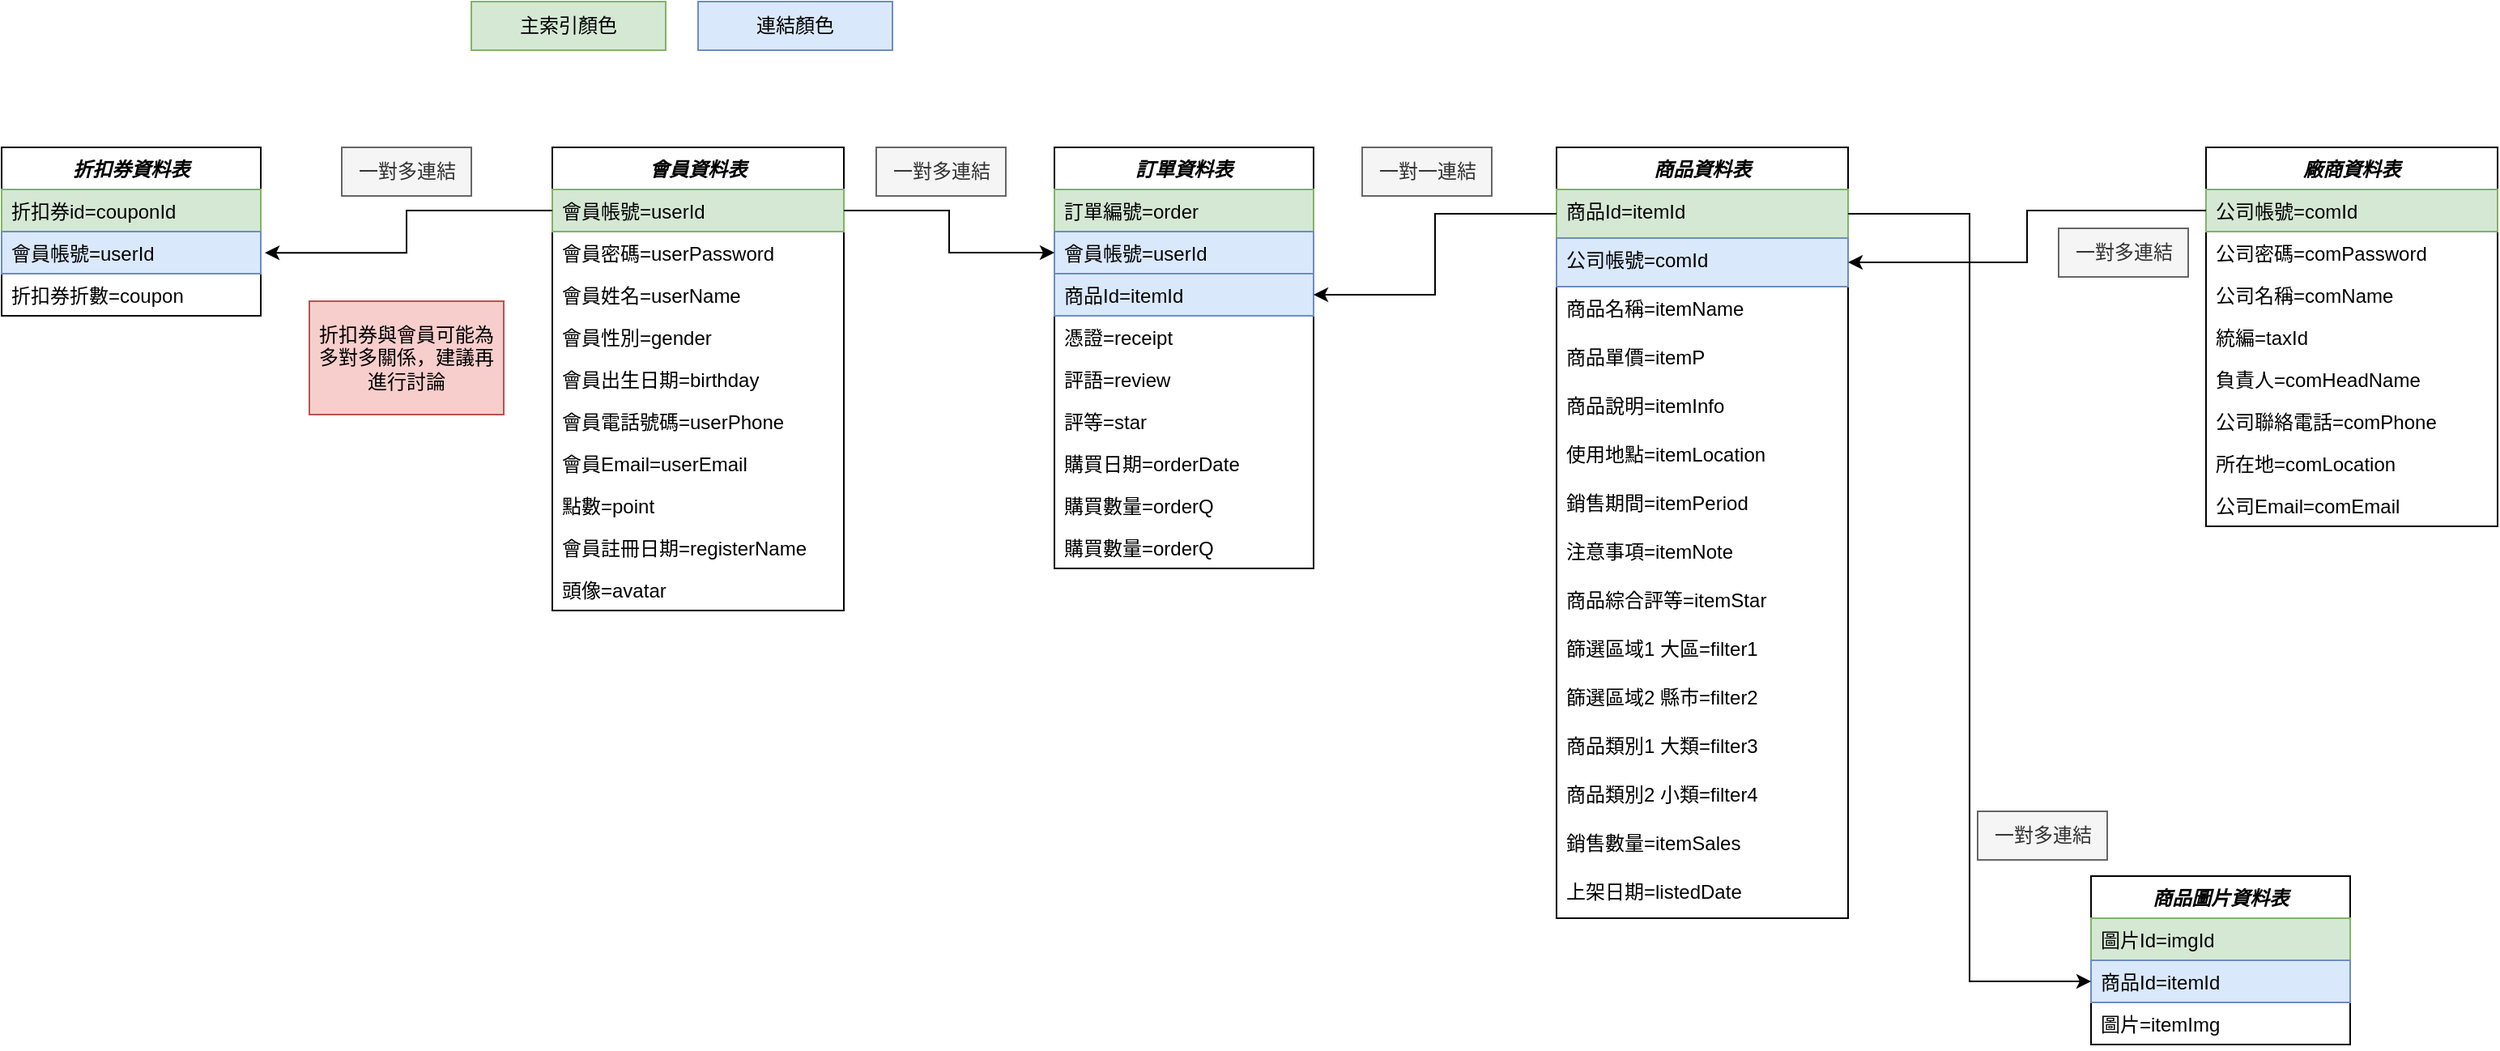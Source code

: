 <mxfile version="20.5.1" type="google"><diagram id="C5RBs43oDa-KdzZeNtuy" name="Page-1"><mxGraphModel grid="1" page="1" gridSize="10" guides="1" tooltips="1" connect="1" arrows="1" fold="1" pageScale="1" pageWidth="827" pageHeight="1169" math="0" shadow="0"><root><mxCell id="WIyWlLk6GJQsqaUBKTNV-0"/><mxCell id="WIyWlLk6GJQsqaUBKTNV-1" parent="WIyWlLk6GJQsqaUBKTNV-0"/><mxCell id="zkfFHV4jXpPFQw0GAbJ--0" value="會員資料表" style="swimlane;fontStyle=3;align=center;verticalAlign=top;childLayout=stackLayout;horizontal=1;startSize=26;horizontalStack=0;resizeParent=1;resizeLast=0;collapsible=1;marginBottom=0;rounded=0;shadow=0;strokeWidth=1;" vertex="1" parent="WIyWlLk6GJQsqaUBKTNV-1"><mxGeometry x="220" y="120" width="180" height="286" as="geometry"><mxRectangle x="220" y="120" width="160" height="26" as="alternateBounds"/></mxGeometry></mxCell><mxCell id="zkfFHV4jXpPFQw0GAbJ--1" value="會員帳號=userId" style="text;align=left;verticalAlign=top;spacingLeft=4;spacingRight=4;overflow=hidden;rotatable=0;points=[[0,0.5],[1,0.5]];portConstraint=eastwest;fillColor=#d5e8d4;strokeColor=#82b366;" vertex="1" parent="zkfFHV4jXpPFQw0GAbJ--0"><mxGeometry y="26" width="180" height="26" as="geometry"/></mxCell><mxCell id="zkfFHV4jXpPFQw0GAbJ--2" value="會員密碼=userPassword" style="text;align=left;verticalAlign=top;spacingLeft=4;spacingRight=4;overflow=hidden;rotatable=0;points=[[0,0.5],[1,0.5]];portConstraint=eastwest;rounded=0;shadow=0;html=0;" vertex="1" parent="zkfFHV4jXpPFQw0GAbJ--0"><mxGeometry y="52" width="180" height="26" as="geometry"/></mxCell><mxCell id="zkfFHV4jXpPFQw0GAbJ--3" value="會員姓名=userName" style="text;align=left;verticalAlign=top;spacingLeft=4;spacingRight=4;overflow=hidden;rotatable=0;points=[[0,0.5],[1,0.5]];portConstraint=eastwest;rounded=0;shadow=0;html=0;" vertex="1" parent="zkfFHV4jXpPFQw0GAbJ--0"><mxGeometry y="78" width="180" height="26" as="geometry"/></mxCell><mxCell id="1BWTuP1ZkmqVPDCLFs6c-0" value="會員性別=gender" style="text;align=left;verticalAlign=top;spacingLeft=4;spacingRight=4;overflow=hidden;rotatable=0;points=[[0,0.5],[1,0.5]];portConstraint=eastwest;rounded=0;shadow=0;html=0;" vertex="1" parent="zkfFHV4jXpPFQw0GAbJ--0"><mxGeometry y="104" width="180" height="26" as="geometry"/></mxCell><mxCell id="1BWTuP1ZkmqVPDCLFs6c-1" value="會員出生日期=birthday" style="text;align=left;verticalAlign=top;spacingLeft=4;spacingRight=4;overflow=hidden;rotatable=0;points=[[0,0.5],[1,0.5]];portConstraint=eastwest;rounded=0;shadow=0;html=0;" vertex="1" parent="zkfFHV4jXpPFQw0GAbJ--0"><mxGeometry y="130" width="180" height="26" as="geometry"/></mxCell><mxCell id="1BWTuP1ZkmqVPDCLFs6c-2" value="會員電話號碼=userPhone" style="text;align=left;verticalAlign=top;spacingLeft=4;spacingRight=4;overflow=hidden;rotatable=0;points=[[0,0.5],[1,0.5]];portConstraint=eastwest;rounded=0;shadow=0;html=0;" vertex="1" parent="zkfFHV4jXpPFQw0GAbJ--0"><mxGeometry y="156" width="180" height="26" as="geometry"/></mxCell><mxCell id="1BWTuP1ZkmqVPDCLFs6c-3" value="會員Email=userEmail" style="text;align=left;verticalAlign=top;spacingLeft=4;spacingRight=4;overflow=hidden;rotatable=0;points=[[0,0.5],[1,0.5]];portConstraint=eastwest;rounded=0;shadow=0;html=0;" vertex="1" parent="zkfFHV4jXpPFQw0GAbJ--0"><mxGeometry y="182" width="180" height="26" as="geometry"/></mxCell><mxCell id="1BWTuP1ZkmqVPDCLFs6c-4" value="點數=point" style="text;align=left;verticalAlign=top;spacingLeft=4;spacingRight=4;overflow=hidden;rotatable=0;points=[[0,0.5],[1,0.5]];portConstraint=eastwest;rounded=0;shadow=0;html=0;" vertex="1" parent="zkfFHV4jXpPFQw0GAbJ--0"><mxGeometry y="208" width="180" height="26" as="geometry"/></mxCell><mxCell id="1BWTuP1ZkmqVPDCLFs6c-5" value="會員註冊日期=registerName" style="text;align=left;verticalAlign=top;spacingLeft=4;spacingRight=4;overflow=hidden;rotatable=0;points=[[0,0.5],[1,0.5]];portConstraint=eastwest;rounded=0;shadow=0;html=0;" vertex="1" parent="zkfFHV4jXpPFQw0GAbJ--0"><mxGeometry y="234" width="180" height="26" as="geometry"/></mxCell><mxCell id="1BWTuP1ZkmqVPDCLFs6c-6" value="頭像=avatar" style="text;align=left;verticalAlign=top;spacingLeft=4;spacingRight=4;overflow=hidden;rotatable=0;points=[[0,0.5],[1,0.5]];portConstraint=eastwest;rounded=0;shadow=0;html=0;" vertex="1" parent="zkfFHV4jXpPFQw0GAbJ--0"><mxGeometry y="260" width="180" height="26" as="geometry"/></mxCell><mxCell id="zkfFHV4jXpPFQw0GAbJ--17" value="訂單資料表" style="swimlane;fontStyle=3;align=center;verticalAlign=top;childLayout=stackLayout;horizontal=1;startSize=26;horizontalStack=0;resizeParent=1;resizeLast=0;collapsible=1;marginBottom=0;rounded=0;shadow=0;strokeWidth=1;" vertex="1" parent="WIyWlLk6GJQsqaUBKTNV-1"><mxGeometry x="530" y="120" width="160" height="260" as="geometry"><mxRectangle x="550" y="140" width="160" height="26" as="alternateBounds"/></mxGeometry></mxCell><mxCell id="zkfFHV4jXpPFQw0GAbJ--18" value="訂單編號=order" style="text;align=left;verticalAlign=top;spacingLeft=4;spacingRight=4;overflow=hidden;rotatable=0;points=[[0,0.5],[1,0.5]];portConstraint=eastwest;fillColor=#d5e8d4;strokeColor=#82b366;" vertex="1" parent="zkfFHV4jXpPFQw0GAbJ--17"><mxGeometry y="26" width="160" height="26" as="geometry"/></mxCell><mxCell id="zkfFHV4jXpPFQw0GAbJ--19" value="會員帳號=userId" style="text;align=left;verticalAlign=top;spacingLeft=4;spacingRight=4;overflow=hidden;rotatable=0;points=[[0,0.5],[1,0.5]];portConstraint=eastwest;rounded=0;shadow=0;html=0;fillColor=#dae8fc;strokeColor=#6c8ebf;" vertex="1" parent="zkfFHV4jXpPFQw0GAbJ--17"><mxGeometry y="52" width="160" height="26" as="geometry"/></mxCell><mxCell id="zkfFHV4jXpPFQw0GAbJ--20" value="商品Id=itemId" style="text;align=left;verticalAlign=top;spacingLeft=4;spacingRight=4;overflow=hidden;rotatable=0;points=[[0,0.5],[1,0.5]];portConstraint=eastwest;rounded=0;shadow=0;html=0;fillColor=#dae8fc;strokeColor=#6c8ebf;" vertex="1" parent="zkfFHV4jXpPFQw0GAbJ--17"><mxGeometry y="78" width="160" height="26" as="geometry"/></mxCell><mxCell id="zkfFHV4jXpPFQw0GAbJ--21" value="憑證=receipt" style="text;align=left;verticalAlign=top;spacingLeft=4;spacingRight=4;overflow=hidden;rotatable=0;points=[[0,0.5],[1,0.5]];portConstraint=eastwest;rounded=0;shadow=0;html=0;" vertex="1" parent="zkfFHV4jXpPFQw0GAbJ--17"><mxGeometry y="104" width="160" height="26" as="geometry"/></mxCell><mxCell id="zkfFHV4jXpPFQw0GAbJ--22" value="評語=review" style="text;align=left;verticalAlign=top;spacingLeft=4;spacingRight=4;overflow=hidden;rotatable=0;points=[[0,0.5],[1,0.5]];portConstraint=eastwest;rounded=0;shadow=0;html=0;" vertex="1" parent="zkfFHV4jXpPFQw0GAbJ--17"><mxGeometry y="130" width="160" height="26" as="geometry"/></mxCell><mxCell id="1BWTuP1ZkmqVPDCLFs6c-7" value="評等=star" style="text;align=left;verticalAlign=top;spacingLeft=4;spacingRight=4;overflow=hidden;rotatable=0;points=[[0,0.5],[1,0.5]];portConstraint=eastwest;rounded=0;shadow=0;html=0;" vertex="1" parent="zkfFHV4jXpPFQw0GAbJ--17"><mxGeometry y="156" width="160" height="26" as="geometry"/></mxCell><mxCell id="1BWTuP1ZkmqVPDCLFs6c-8" value="購買日期=orderDate" style="text;align=left;verticalAlign=top;spacingLeft=4;spacingRight=4;overflow=hidden;rotatable=0;points=[[0,0.5],[1,0.5]];portConstraint=eastwest;rounded=0;shadow=0;html=0;" vertex="1" parent="zkfFHV4jXpPFQw0GAbJ--17"><mxGeometry y="182" width="160" height="26" as="geometry"/></mxCell><mxCell id="1BWTuP1ZkmqVPDCLFs6c-9" value="購買數量=orderQ" style="text;align=left;verticalAlign=top;spacingLeft=4;spacingRight=4;overflow=hidden;rotatable=0;points=[[0,0.5],[1,0.5]];portConstraint=eastwest;rounded=0;shadow=0;html=0;" vertex="1" parent="zkfFHV4jXpPFQw0GAbJ--17"><mxGeometry y="208" width="160" height="26" as="geometry"/></mxCell><mxCell id="1BWTuP1ZkmqVPDCLFs6c-10" value="購買數量=orderQ" style="text;align=left;verticalAlign=top;spacingLeft=4;spacingRight=4;overflow=hidden;rotatable=0;points=[[0,0.5],[1,0.5]];portConstraint=eastwest;rounded=0;shadow=0;html=0;" vertex="1" parent="zkfFHV4jXpPFQw0GAbJ--17"><mxGeometry y="234" width="160" height="26" as="geometry"/></mxCell><mxCell id="1BWTuP1ZkmqVPDCLFs6c-11" value="廠商資料表" style="swimlane;fontStyle=3;align=center;verticalAlign=top;childLayout=stackLayout;horizontal=1;startSize=26;horizontalStack=0;resizeParent=1;resizeLast=0;collapsible=1;marginBottom=0;rounded=0;shadow=0;strokeWidth=1;" vertex="1" parent="WIyWlLk6GJQsqaUBKTNV-1"><mxGeometry x="1241" y="120" width="180" height="234" as="geometry"><mxRectangle x="220" y="120" width="160" height="26" as="alternateBounds"/></mxGeometry></mxCell><mxCell id="1BWTuP1ZkmqVPDCLFs6c-12" value="公司帳號=comId" style="text;align=left;verticalAlign=top;spacingLeft=4;spacingRight=4;overflow=hidden;rotatable=0;points=[[0,0.5],[1,0.5]];portConstraint=eastwest;fillColor=#d5e8d4;strokeColor=#82b366;" vertex="1" parent="1BWTuP1ZkmqVPDCLFs6c-11"><mxGeometry y="26" width="180" height="26" as="geometry"/></mxCell><mxCell id="1BWTuP1ZkmqVPDCLFs6c-13" value="公司密碼=comPassword" style="text;align=left;verticalAlign=top;spacingLeft=4;spacingRight=4;overflow=hidden;rotatable=0;points=[[0,0.5],[1,0.5]];portConstraint=eastwest;rounded=0;shadow=0;html=0;" vertex="1" parent="1BWTuP1ZkmqVPDCLFs6c-11"><mxGeometry y="52" width="180" height="26" as="geometry"/></mxCell><mxCell id="1BWTuP1ZkmqVPDCLFs6c-14" value="公司名稱=comName" style="text;align=left;verticalAlign=top;spacingLeft=4;spacingRight=4;overflow=hidden;rotatable=0;points=[[0,0.5],[1,0.5]];portConstraint=eastwest;rounded=0;shadow=0;html=0;" vertex="1" parent="1BWTuP1ZkmqVPDCLFs6c-11"><mxGeometry y="78" width="180" height="26" as="geometry"/></mxCell><mxCell id="1BWTuP1ZkmqVPDCLFs6c-15" value="統編=taxId" style="text;align=left;verticalAlign=top;spacingLeft=4;spacingRight=4;overflow=hidden;rotatable=0;points=[[0,0.5],[1,0.5]];portConstraint=eastwest;rounded=0;shadow=0;html=0;" vertex="1" parent="1BWTuP1ZkmqVPDCLFs6c-11"><mxGeometry y="104" width="180" height="26" as="geometry"/></mxCell><mxCell id="1BWTuP1ZkmqVPDCLFs6c-16" value="負責人=comHeadName" style="text;align=left;verticalAlign=top;spacingLeft=4;spacingRight=4;overflow=hidden;rotatable=0;points=[[0,0.5],[1,0.5]];portConstraint=eastwest;rounded=0;shadow=0;html=0;" vertex="1" parent="1BWTuP1ZkmqVPDCLFs6c-11"><mxGeometry y="130" width="180" height="26" as="geometry"/></mxCell><mxCell id="1BWTuP1ZkmqVPDCLFs6c-17" value="公司聯絡電話=comPhone" style="text;align=left;verticalAlign=top;spacingLeft=4;spacingRight=4;overflow=hidden;rotatable=0;points=[[0,0.5],[1,0.5]];portConstraint=eastwest;rounded=0;shadow=0;html=0;" vertex="1" parent="1BWTuP1ZkmqVPDCLFs6c-11"><mxGeometry y="156" width="180" height="26" as="geometry"/></mxCell><mxCell id="1BWTuP1ZkmqVPDCLFs6c-18" value="所在地=comLocation" style="text;align=left;verticalAlign=top;spacingLeft=4;spacingRight=4;overflow=hidden;rotatable=0;points=[[0,0.5],[1,0.5]];portConstraint=eastwest;rounded=0;shadow=0;html=0;" vertex="1" parent="1BWTuP1ZkmqVPDCLFs6c-11"><mxGeometry y="182" width="180" height="26" as="geometry"/></mxCell><mxCell id="1BWTuP1ZkmqVPDCLFs6c-19" value="公司Email=comEmail" style="text;align=left;verticalAlign=top;spacingLeft=4;spacingRight=4;overflow=hidden;rotatable=0;points=[[0,0.5],[1,0.5]];portConstraint=eastwest;rounded=0;shadow=0;html=0;" vertex="1" parent="1BWTuP1ZkmqVPDCLFs6c-11"><mxGeometry y="208" width="180" height="26" as="geometry"/></mxCell><mxCell id="1BWTuP1ZkmqVPDCLFs6c-22" value="商品資料表" style="swimlane;fontStyle=3;align=center;verticalAlign=top;childLayout=stackLayout;horizontal=1;startSize=26;horizontalStack=0;resizeParent=1;resizeLast=0;collapsible=1;marginBottom=0;rounded=0;shadow=0;strokeWidth=1;" vertex="1" parent="WIyWlLk6GJQsqaUBKTNV-1"><mxGeometry x="840" y="120" width="180" height="476" as="geometry"><mxRectangle x="220" y="120" width="160" height="26" as="alternateBounds"/></mxGeometry></mxCell><mxCell id="1BWTuP1ZkmqVPDCLFs6c-23" value="商品Id=itemId" style="text;align=left;verticalAlign=top;spacingLeft=4;spacingRight=4;overflow=hidden;rotatable=0;points=[[0,0.5],[1,0.5]];portConstraint=eastwest;fillColor=#d5e8d4;strokeColor=#82b366;" vertex="1" parent="1BWTuP1ZkmqVPDCLFs6c-22"><mxGeometry y="26" width="180" height="30" as="geometry"/></mxCell><mxCell id="1BWTuP1ZkmqVPDCLFs6c-37" value="公司帳號=comId" style="text;align=left;verticalAlign=top;spacingLeft=4;spacingRight=4;overflow=hidden;rotatable=0;points=[[0,0.5],[1,0.5]];portConstraint=eastwest;fillColor=#dae8fc;strokeColor=#6c8ebf;" vertex="1" parent="1BWTuP1ZkmqVPDCLFs6c-22"><mxGeometry y="56" width="180" height="30" as="geometry"/></mxCell><mxCell id="1BWTuP1ZkmqVPDCLFs6c-24" value="商品名稱=itemName" style="text;align=left;verticalAlign=top;spacingLeft=4;spacingRight=4;overflow=hidden;rotatable=0;points=[[0,0.5],[1,0.5]];portConstraint=eastwest;rounded=0;shadow=0;html=0;" vertex="1" parent="1BWTuP1ZkmqVPDCLFs6c-22"><mxGeometry y="86" width="180" height="30" as="geometry"/></mxCell><mxCell id="1BWTuP1ZkmqVPDCLFs6c-25" value="商品單價=itemP" style="text;align=left;verticalAlign=top;spacingLeft=4;spacingRight=4;overflow=hidden;rotatable=0;points=[[0,0.5],[1,0.5]];portConstraint=eastwest;rounded=0;shadow=0;html=0;" vertex="1" parent="1BWTuP1ZkmqVPDCLFs6c-22"><mxGeometry y="116" width="180" height="30" as="geometry"/></mxCell><mxCell id="1BWTuP1ZkmqVPDCLFs6c-26" value="商品說明=itemInfo" style="text;align=left;verticalAlign=top;spacingLeft=4;spacingRight=4;overflow=hidden;rotatable=0;points=[[0,0.5],[1,0.5]];portConstraint=eastwest;rounded=0;shadow=0;html=0;" vertex="1" parent="1BWTuP1ZkmqVPDCLFs6c-22"><mxGeometry y="146" width="180" height="30" as="geometry"/></mxCell><mxCell id="1BWTuP1ZkmqVPDCLFs6c-27" value="使用地點=itemLocation" style="text;align=left;verticalAlign=top;spacingLeft=4;spacingRight=4;overflow=hidden;rotatable=0;points=[[0,0.5],[1,0.5]];portConstraint=eastwest;rounded=0;shadow=0;html=0;" vertex="1" parent="1BWTuP1ZkmqVPDCLFs6c-22"><mxGeometry y="176" width="180" height="30" as="geometry"/></mxCell><mxCell id="1BWTuP1ZkmqVPDCLFs6c-28" value="銷售期間=itemPeriod" style="text;align=left;verticalAlign=top;spacingLeft=4;spacingRight=4;overflow=hidden;rotatable=0;points=[[0,0.5],[1,0.5]];portConstraint=eastwest;rounded=0;shadow=0;html=0;" vertex="1" parent="1BWTuP1ZkmqVPDCLFs6c-22"><mxGeometry y="206" width="180" height="30" as="geometry"/></mxCell><mxCell id="1BWTuP1ZkmqVPDCLFs6c-29" value="注意事項=itemNote " style="text;align=left;verticalAlign=top;spacingLeft=4;spacingRight=4;overflow=hidden;rotatable=0;points=[[0,0.5],[1,0.5]];portConstraint=eastwest;rounded=0;shadow=0;html=0;" vertex="1" parent="1BWTuP1ZkmqVPDCLFs6c-22"><mxGeometry y="236" width="180" height="30" as="geometry"/></mxCell><mxCell id="1BWTuP1ZkmqVPDCLFs6c-30" value="商品綜合評等=itemStar" style="text;align=left;verticalAlign=top;spacingLeft=4;spacingRight=4;overflow=hidden;rotatable=0;points=[[0,0.5],[1,0.5]];portConstraint=eastwest;rounded=0;shadow=0;html=0;" vertex="1" parent="1BWTuP1ZkmqVPDCLFs6c-22"><mxGeometry y="266" width="180" height="30" as="geometry"/></mxCell><mxCell id="1BWTuP1ZkmqVPDCLFs6c-31" value="篩選區域1 大區=filter1" style="text;align=left;verticalAlign=top;spacingLeft=4;spacingRight=4;overflow=hidden;rotatable=0;points=[[0,0.5],[1,0.5]];portConstraint=eastwest;rounded=0;shadow=0;html=0;" vertex="1" parent="1BWTuP1ZkmqVPDCLFs6c-22"><mxGeometry y="296" width="180" height="30" as="geometry"/></mxCell><mxCell id="1BWTuP1ZkmqVPDCLFs6c-32" value="篩選區域2 縣市=filter2" style="text;align=left;verticalAlign=top;spacingLeft=4;spacingRight=4;overflow=hidden;rotatable=0;points=[[0,0.5],[1,0.5]];portConstraint=eastwest;rounded=0;shadow=0;html=0;" vertex="1" parent="1BWTuP1ZkmqVPDCLFs6c-22"><mxGeometry y="326" width="180" height="30" as="geometry"/></mxCell><mxCell id="1BWTuP1ZkmqVPDCLFs6c-33" value="商品類別1 大類=filter3&#10; " style="text;align=left;verticalAlign=top;spacingLeft=4;spacingRight=4;overflow=hidden;rotatable=0;points=[[0,0.5],[1,0.5]];portConstraint=eastwest;rounded=0;shadow=0;html=0;" vertex="1" parent="1BWTuP1ZkmqVPDCLFs6c-22"><mxGeometry y="356" width="180" height="30" as="geometry"/></mxCell><mxCell id="1BWTuP1ZkmqVPDCLFs6c-34" value="商品類別2 小類=filter4" style="text;align=left;verticalAlign=top;spacingLeft=4;spacingRight=4;overflow=hidden;rotatable=0;points=[[0,0.5],[1,0.5]];portConstraint=eastwest;rounded=0;shadow=0;html=0;" vertex="1" parent="1BWTuP1ZkmqVPDCLFs6c-22"><mxGeometry y="386" width="180" height="30" as="geometry"/></mxCell><mxCell id="1BWTuP1ZkmqVPDCLFs6c-35" value="銷售數量=itemSales" style="text;align=left;verticalAlign=top;spacingLeft=4;spacingRight=4;overflow=hidden;rotatable=0;points=[[0,0.5],[1,0.5]];portConstraint=eastwest;rounded=0;shadow=0;html=0;" vertex="1" parent="1BWTuP1ZkmqVPDCLFs6c-22"><mxGeometry y="416" width="180" height="30" as="geometry"/></mxCell><mxCell id="1BWTuP1ZkmqVPDCLFs6c-36" value="上架日期=listedDate" style="text;align=left;verticalAlign=top;spacingLeft=4;spacingRight=4;overflow=hidden;rotatable=0;points=[[0,0.5],[1,0.5]];portConstraint=eastwest;rounded=0;shadow=0;html=0;" vertex="1" parent="1BWTuP1ZkmqVPDCLFs6c-22"><mxGeometry y="446" width="180" height="30" as="geometry"/></mxCell><mxCell id="1BWTuP1ZkmqVPDCLFs6c-38" value="折扣券資料表" style="swimlane;fontStyle=3;align=center;verticalAlign=top;childLayout=stackLayout;horizontal=1;startSize=26;horizontalStack=0;resizeParent=1;resizeLast=0;collapsible=1;marginBottom=0;rounded=0;shadow=0;strokeWidth=1;" vertex="1" parent="WIyWlLk6GJQsqaUBKTNV-1"><mxGeometry x="-120" y="120" width="160" height="104" as="geometry"><mxRectangle x="550" y="140" width="160" height="26" as="alternateBounds"/></mxGeometry></mxCell><mxCell id="1BWTuP1ZkmqVPDCLFs6c-39" value="折扣券id=couponId" style="text;align=left;verticalAlign=top;spacingLeft=4;spacingRight=4;overflow=hidden;rotatable=0;points=[[0,0.5],[1,0.5]];portConstraint=eastwest;fillColor=#d5e8d4;strokeColor=#82b366;" vertex="1" parent="1BWTuP1ZkmqVPDCLFs6c-38"><mxGeometry y="26" width="160" height="26" as="geometry"/></mxCell><mxCell id="1BWTuP1ZkmqVPDCLFs6c-40" value="會員帳號=userId" style="text;align=left;verticalAlign=top;spacingLeft=4;spacingRight=4;overflow=hidden;rotatable=0;points=[[0,0.5],[1,0.5]];portConstraint=eastwest;rounded=0;shadow=0;html=0;fillColor=#dae8fc;strokeColor=#6c8ebf;" vertex="1" parent="1BWTuP1ZkmqVPDCLFs6c-38"><mxGeometry y="52" width="160" height="26" as="geometry"/></mxCell><mxCell id="1BWTuP1ZkmqVPDCLFs6c-41" value="折扣券折數=coupon" style="text;align=left;verticalAlign=top;spacingLeft=4;spacingRight=4;overflow=hidden;rotatable=0;points=[[0,0.5],[1,0.5]];portConstraint=eastwest;rounded=0;shadow=0;html=0;" vertex="1" parent="1BWTuP1ZkmqVPDCLFs6c-38"><mxGeometry y="78" width="160" height="26" as="geometry"/></mxCell><mxCell id="1BWTuP1ZkmqVPDCLFs6c-48" value="商品圖片資料表" style="swimlane;fontStyle=3;align=center;verticalAlign=top;childLayout=stackLayout;horizontal=1;startSize=26;horizontalStack=0;resizeParent=1;resizeLast=0;collapsible=1;marginBottom=0;rounded=0;shadow=0;strokeWidth=1;" vertex="1" parent="WIyWlLk6GJQsqaUBKTNV-1"><mxGeometry x="1170" y="570" width="160" height="104" as="geometry"><mxRectangle x="550" y="140" width="160" height="26" as="alternateBounds"/></mxGeometry></mxCell><mxCell id="1BWTuP1ZkmqVPDCLFs6c-49" value="圖片Id=imgId" style="text;align=left;verticalAlign=top;spacingLeft=4;spacingRight=4;overflow=hidden;rotatable=0;points=[[0,0.5],[1,0.5]];portConstraint=eastwest;fillColor=#d5e8d4;strokeColor=#82b366;" vertex="1" parent="1BWTuP1ZkmqVPDCLFs6c-48"><mxGeometry y="26" width="160" height="26" as="geometry"/></mxCell><mxCell id="1BWTuP1ZkmqVPDCLFs6c-50" value="商品Id=itemId" style="text;align=left;verticalAlign=top;spacingLeft=4;spacingRight=4;overflow=hidden;rotatable=0;points=[[0,0.5],[1,0.5]];portConstraint=eastwest;rounded=0;shadow=0;html=0;fillColor=#dae8fc;strokeColor=#6c8ebf;" vertex="1" parent="1BWTuP1ZkmqVPDCLFs6c-48"><mxGeometry y="52" width="160" height="26" as="geometry"/></mxCell><mxCell id="1BWTuP1ZkmqVPDCLFs6c-51" value="圖片=itemImg" style="text;align=left;verticalAlign=top;spacingLeft=4;spacingRight=4;overflow=hidden;rotatable=0;points=[[0,0.5],[1,0.5]];portConstraint=eastwest;rounded=0;shadow=0;html=0;" vertex="1" parent="1BWTuP1ZkmqVPDCLFs6c-48"><mxGeometry y="78" width="160" height="26" as="geometry"/></mxCell><mxCell id="1BWTuP1ZkmqVPDCLFs6c-52" value="主索引顏色" style="rounded=0;whiteSpace=wrap;html=1;fillColor=#d5e8d4;strokeColor=#82b366;" vertex="1" parent="WIyWlLk6GJQsqaUBKTNV-1"><mxGeometry x="170" y="30" width="120" height="30" as="geometry"/></mxCell><mxCell id="1BWTuP1ZkmqVPDCLFs6c-53" value="連結顏色" style="rounded=0;whiteSpace=wrap;html=1;fillColor=#dae8fc;strokeColor=#6c8ebf;" vertex="1" parent="WIyWlLk6GJQsqaUBKTNV-1"><mxGeometry x="310" y="30" width="120" height="30" as="geometry"/></mxCell><mxCell id="1BWTuP1ZkmqVPDCLFs6c-57" style="edgeStyle=orthogonalEdgeStyle;rounded=0;orthogonalLoop=1;jettySize=auto;html=1;exitX=0;exitY=0.5;exitDx=0;exitDy=0;entryX=1.016;entryY=0.505;entryDx=0;entryDy=0;entryPerimeter=0;" edge="1" parent="WIyWlLk6GJQsqaUBKTNV-1" source="zkfFHV4jXpPFQw0GAbJ--1" target="1BWTuP1ZkmqVPDCLFs6c-40"><mxGeometry relative="1" as="geometry"/></mxCell><mxCell id="1BWTuP1ZkmqVPDCLFs6c-59" value="一對多連結" style="text;html=1;align=center;verticalAlign=middle;resizable=0;points=[];autosize=1;strokeColor=#666666;fillColor=#f5f5f5;fontColor=#333333;" vertex="1" parent="WIyWlLk6GJQsqaUBKTNV-1"><mxGeometry x="90" y="120" width="80" height="30" as="geometry"/></mxCell><mxCell id="1BWTuP1ZkmqVPDCLFs6c-62" style="edgeStyle=orthogonalEdgeStyle;rounded=0;orthogonalLoop=1;jettySize=auto;html=1;exitX=1;exitY=0.5;exitDx=0;exitDy=0;entryX=0;entryY=0.5;entryDx=0;entryDy=0;" edge="1" parent="WIyWlLk6GJQsqaUBKTNV-1" source="zkfFHV4jXpPFQw0GAbJ--1" target="zkfFHV4jXpPFQw0GAbJ--19"><mxGeometry relative="1" as="geometry"/></mxCell><mxCell id="1BWTuP1ZkmqVPDCLFs6c-63" value="一對多連結" style="text;html=1;align=center;verticalAlign=middle;resizable=0;points=[];autosize=1;strokeColor=#666666;fillColor=#f5f5f5;fontColor=#333333;" vertex="1" parent="WIyWlLk6GJQsqaUBKTNV-1"><mxGeometry x="420" y="120" width="80" height="30" as="geometry"/></mxCell><mxCell id="1BWTuP1ZkmqVPDCLFs6c-64" style="edgeStyle=orthogonalEdgeStyle;rounded=0;orthogonalLoop=1;jettySize=auto;html=1;exitX=0;exitY=0.5;exitDx=0;exitDy=0;entryX=1;entryY=0.5;entryDx=0;entryDy=0;" edge="1" parent="WIyWlLk6GJQsqaUBKTNV-1" source="1BWTuP1ZkmqVPDCLFs6c-23" target="zkfFHV4jXpPFQw0GAbJ--20"><mxGeometry relative="1" as="geometry"/></mxCell><mxCell id="1BWTuP1ZkmqVPDCLFs6c-65" value="一對一連結" style="text;html=1;align=center;verticalAlign=middle;resizable=0;points=[];autosize=1;strokeColor=#666666;fillColor=#f5f5f5;fontColor=#333333;" vertex="1" parent="WIyWlLk6GJQsqaUBKTNV-1"><mxGeometry x="720" y="120" width="80" height="30" as="geometry"/></mxCell><mxCell id="1BWTuP1ZkmqVPDCLFs6c-66" style="edgeStyle=orthogonalEdgeStyle;rounded=0;orthogonalLoop=1;jettySize=auto;html=1;exitX=0;exitY=0.5;exitDx=0;exitDy=0;entryX=1;entryY=0.5;entryDx=0;entryDy=0;" edge="1" parent="WIyWlLk6GJQsqaUBKTNV-1" source="1BWTuP1ZkmqVPDCLFs6c-12" target="1BWTuP1ZkmqVPDCLFs6c-37"><mxGeometry relative="1" as="geometry"/></mxCell><mxCell id="1BWTuP1ZkmqVPDCLFs6c-67" value="一對多連結" style="text;html=1;align=center;verticalAlign=middle;resizable=0;points=[];autosize=1;strokeColor=#666666;fillColor=#f5f5f5;fontColor=#333333;" vertex="1" parent="WIyWlLk6GJQsqaUBKTNV-1"><mxGeometry x="1150" y="170" width="80" height="30" as="geometry"/></mxCell><mxCell id="1BWTuP1ZkmqVPDCLFs6c-68" style="edgeStyle=orthogonalEdgeStyle;rounded=0;orthogonalLoop=1;jettySize=auto;html=1;exitX=1;exitY=0.5;exitDx=0;exitDy=0;" edge="1" parent="WIyWlLk6GJQsqaUBKTNV-1" source="1BWTuP1ZkmqVPDCLFs6c-23" target="1BWTuP1ZkmqVPDCLFs6c-50"><mxGeometry relative="1" as="geometry"/></mxCell><mxCell id="1BWTuP1ZkmqVPDCLFs6c-69" value="一對多連結" style="text;html=1;align=center;verticalAlign=middle;resizable=0;points=[];autosize=1;strokeColor=#666666;fillColor=#f5f5f5;fontColor=#333333;" vertex="1" parent="WIyWlLk6GJQsqaUBKTNV-1"><mxGeometry x="1100" y="530" width="80" height="30" as="geometry"/></mxCell><mxCell id="1BWTuP1ZkmqVPDCLFs6c-70" value="折扣券與會員可能為多對多關係，建議再&lt;br&gt;進行討論" style="whiteSpace=wrap;html=1;fillColor=#f8cecc;strokeColor=#b85450;fontColor=#000000;" vertex="1" parent="WIyWlLk6GJQsqaUBKTNV-1"><mxGeometry x="70" y="215" width="120" height="70" as="geometry"/></mxCell></root></mxGraphModel></diagram></mxfile>
